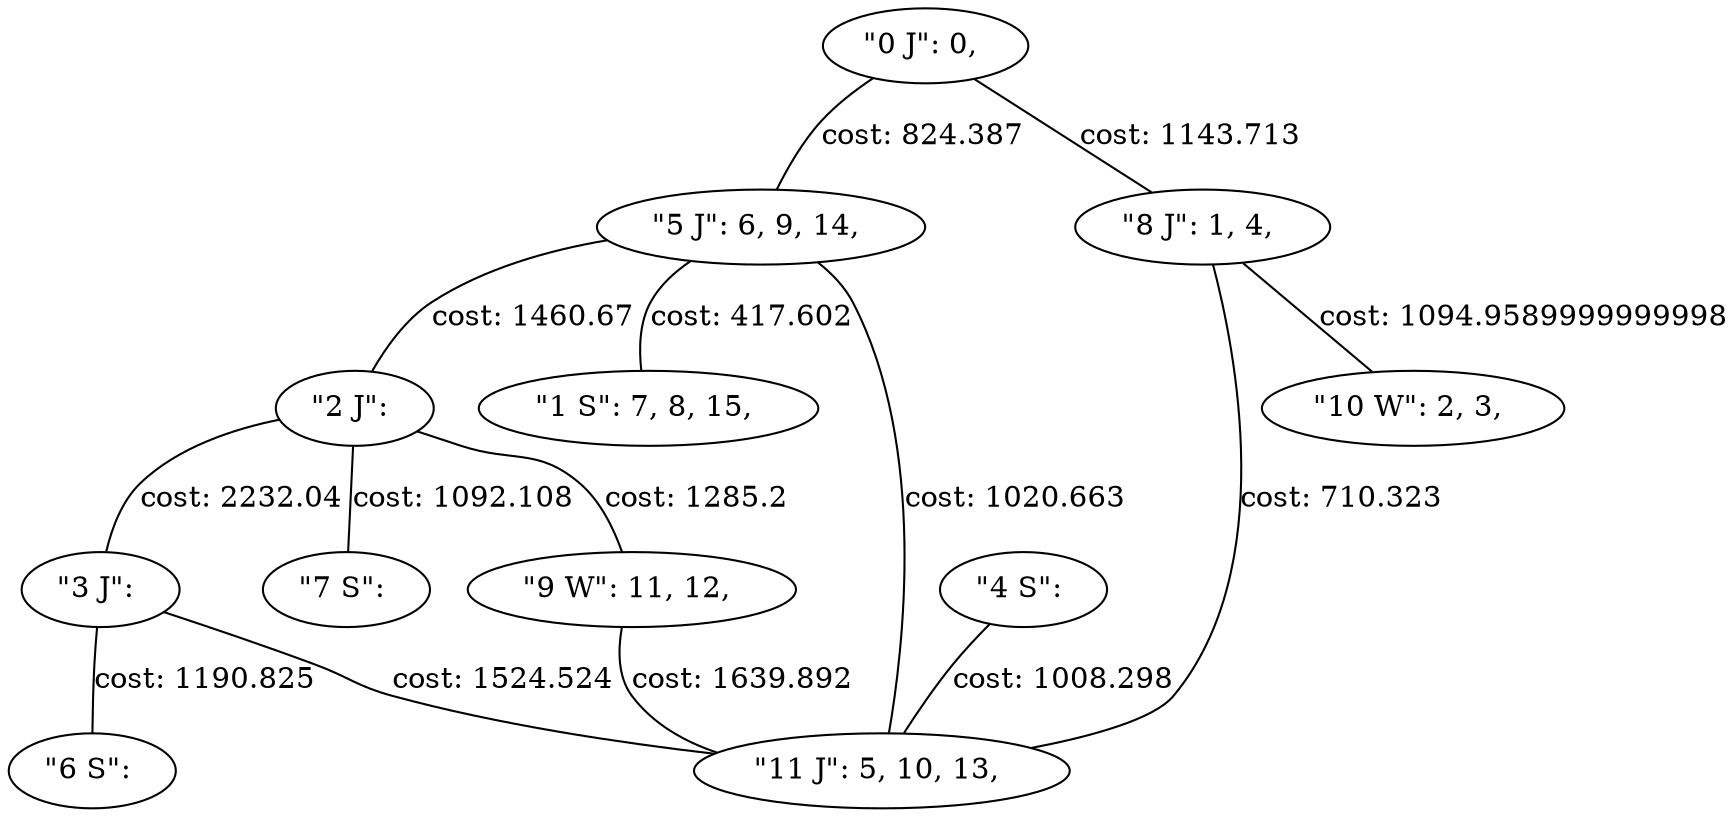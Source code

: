 strict graph  {
0 [label="\"0 J\": 0, ", type=0, supply=0, demand=0];
5 [label="\"5 J\": 6, 9, 14, ", type=1, supply=0, demand=0];
8 [label="\"8 J\": 1, 4, ", type=1, supply=0, demand=0];
1 [label="\"1 S\": 7, 8, 15, ", type=1, supply=0, demand=0];
2 [label="\"2 J\": ", type=1, supply=0, demand=0];
9 [label="\"9 W\": 11, 12, ", type=2, supply=35, demand=0];
3 [label="\"3 J\": ", type=0, supply=0, demand=0];
4 [label="\"4 S\": ", type=0, supply=0, demand=22];
11 [label="\"11 J\": 5, 10, 13, ", type=0, supply=0, demand=0];
6 [label="\"6 S\": ", type=0, supply=0, demand=23];
7 [label="\"7 S\": ", type=0, supply=0, demand=23];
10 [label="\"10 W\": 2, 3, ", type=2, supply=35, demand=0];
0 -- 5  [label="cost: 824.387", cost="824.387"];
0 -- 8  [label="cost: 1143.713", cost="1143.713"];
5 -- 1  [label="cost: 417.602", cost="417.602"];
5 -- 2  [label="cost: 1460.67", cost="1460.67"];
5 -- 11  [label="cost: 1020.663", cost="1020.663"];
8 -- 11  [label="cost: 710.323", cost="710.323"];
8 -- 10  [label="cost: 1094.9589999999998", cost="1094.9589999999998"];
2 -- 9  [label="cost: 1285.2", cost="1285.2"];
2 -- 3  [label="cost: 2232.04", cost="2232.04"];
2 -- 7  [label="cost: 1092.108", cost="1092.108"];
9 -- 11  [label="cost: 1639.892", cost="1639.892"];
3 -- 6  [label="cost: 1190.825", cost="1190.825"];
3 -- 11  [label="cost: 1524.524", cost="1524.524"];
4 -- 11  [label="cost: 1008.298", cost="1008.298"];
}
